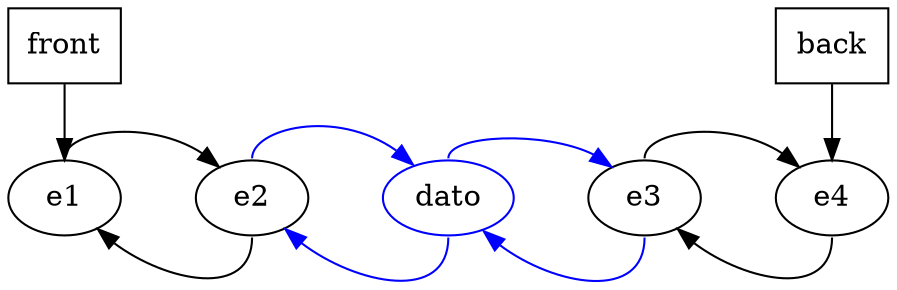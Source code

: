 digraph structs {
    graph [overlap = false]
    nodesep=.5;
    rankdir=LR;

    front [shape=rectangle]
    back [shape=rectangle]
    front -> back [weight=10 style=invis]
    dato [color=blue]

    e1 -> e2 -> dato -> e3 -> e4 [color=invis weight=10]

    e1:n -> e2:nw [constraint=false]
    e2:n -> dato:nw [constraint=false color=blue]
    dato:n -> e3:nw [constraint=false color=blue]
    e3:n -> e4:nw [constraint=false]

    e4:s -> e3:se [constraint=false]
    e3:s -> dato:se [constraint=false color=blue]
    dato:s -> e2:se [constraint=false color=blue]
    e2:s -> e1:se [constraint=false]

    front -> e1 [constraint=false]
    back -> e4 [constraint=false]
    
    {rank = same; front; e1}
    {rank = same; back; e4}
}
